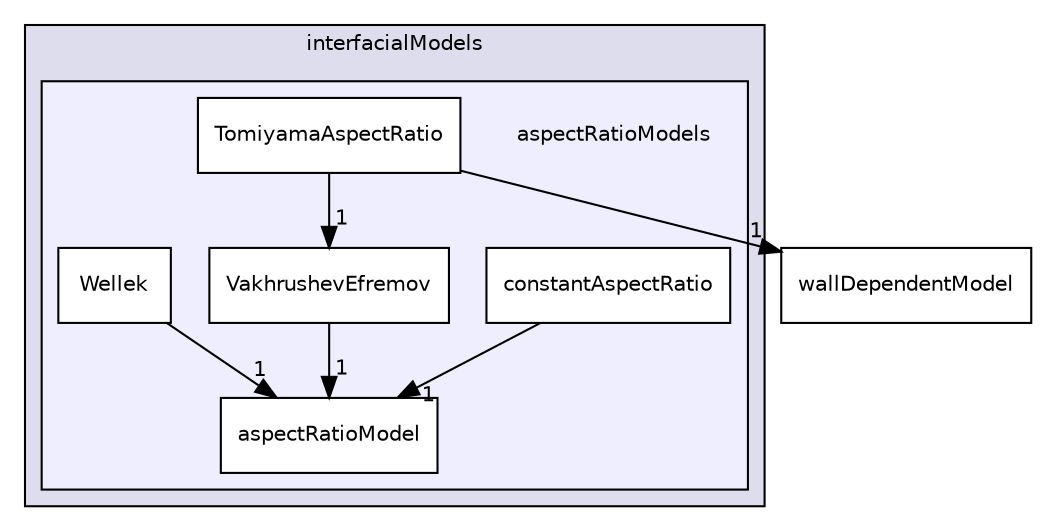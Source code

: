 digraph "aspectRatioModels" {
  bgcolor=transparent;
  compound=true
  node [ fontsize="10", fontname="Helvetica"];
  edge [ labelfontsize="10", labelfontname="Helvetica"];
  subgraph clusterdir_a67881d67603c1140e6c8a3150cfe24f {
    graph [ bgcolor="#ddddee", pencolor="black", label="interfacialModels" fontname="Helvetica", fontsize="10", URL="dir_a67881d67603c1140e6c8a3150cfe24f.html"]
  subgraph clusterdir_59d90556c1e3b97d9ebc5928eb1b9511 {
    graph [ bgcolor="#eeeeff", pencolor="black", label="" URL="dir_59d90556c1e3b97d9ebc5928eb1b9511.html"];
    dir_59d90556c1e3b97d9ebc5928eb1b9511 [shape=plaintext label="aspectRatioModels"];
    dir_4601ad272827fecfb5af68df5b31db5d [shape=box label="aspectRatioModel" color="black" fillcolor="white" style="filled" URL="dir_4601ad272827fecfb5af68df5b31db5d.html"];
    dir_50cd43cd9c7867b98d929baddbb33d15 [shape=box label="constantAspectRatio" color="black" fillcolor="white" style="filled" URL="dir_50cd43cd9c7867b98d929baddbb33d15.html"];
    dir_392713a651c03d26e7715372f21bbd7a [shape=box label="TomiyamaAspectRatio" color="black" fillcolor="white" style="filled" URL="dir_392713a651c03d26e7715372f21bbd7a.html"];
    dir_867229523d1829e2dc8c1c7b3970daa6 [shape=box label="VakhrushevEfremov" color="black" fillcolor="white" style="filled" URL="dir_867229523d1829e2dc8c1c7b3970daa6.html"];
    dir_d9944119f0840737b36e62b433360951 [shape=box label="Wellek" color="black" fillcolor="white" style="filled" URL="dir_d9944119f0840737b36e62b433360951.html"];
  }
  }
  dir_c87ebd68b8c9cebbee78253a22e7f57c [shape=box label="wallDependentModel" URL="dir_c87ebd68b8c9cebbee78253a22e7f57c.html"];
  dir_392713a651c03d26e7715372f21bbd7a->dir_867229523d1829e2dc8c1c7b3970daa6 [headlabel="1", labeldistance=1.5 headhref="dir_000196_000209.html"];
  dir_392713a651c03d26e7715372f21bbd7a->dir_c87ebd68b8c9cebbee78253a22e7f57c [headlabel="1", labeldistance=1.5 headhref="dir_000196_000212.html"];
  dir_d9944119f0840737b36e62b433360951->dir_4601ad272827fecfb5af68df5b31db5d [headlabel="1", labeldistance=1.5 headhref="dir_000214_000017.html"];
  dir_867229523d1829e2dc8c1c7b3970daa6->dir_4601ad272827fecfb5af68df5b31db5d [headlabel="1", labeldistance=1.5 headhref="dir_000209_000017.html"];
  dir_50cd43cd9c7867b98d929baddbb33d15->dir_4601ad272827fecfb5af68df5b31db5d [headlabel="1", labeldistance=1.5 headhref="dir_000047_000017.html"];
}
